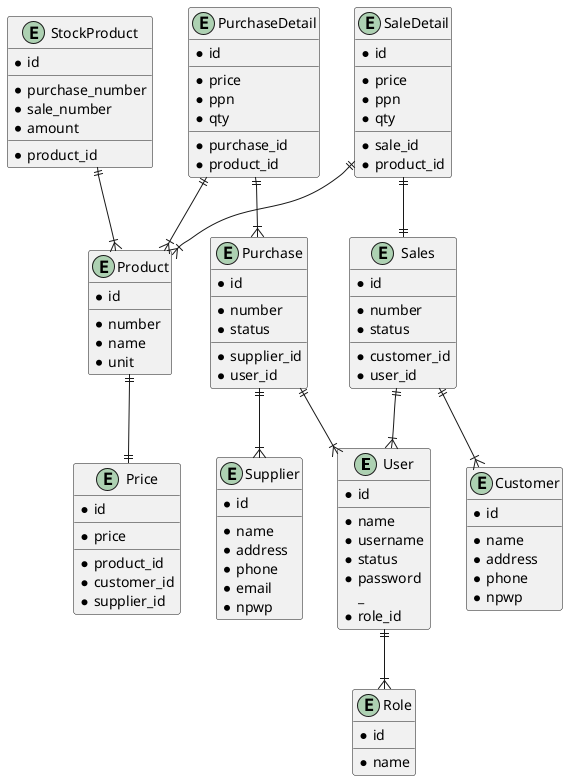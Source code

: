 @startuml Database

entity User {
  * id
  __
  * name
  * username
  * status
  * password
  _
  * role_id
}

entity Role {
  * id
  __
  * name
}

entity Customer {
  * id
  __
  * name
  * address
  * phone
  * npwp
}

entity Product {
  * id
  __
  * number
  * name
  * unit
}

entity Supplier {
  * id
  __
  * name
  * address
  * phone
  * email
  * npwp
}

entity Purchase {
  * id
  __
  * number
  * status
  __
  * supplier_id
  * user_id
}

entity Sales {
  * id
  __
  * number
  * status
  __
  * customer_id
  * user_id
}

entity StockProduct {
  * id
  __
  * purchase_number
  * sale_number
  * amount
  __
  * product_id
}

entity Price {
  * id
  __
  * price
  __
  * product_id
  * customer_id
  * supplier_id
}

entity SaleDetail {
  * id
  __
  * price
  * ppn
  * qty
  __
  * sale_id
  * product_id
}

entity PurchaseDetail {
  * id
  __
  * price
  * ppn
  * qty
  __
  * purchase_id
  * product_id
}

User ||--|{ Role
Purchase ||--|{ Supplier
Purchase ||--|{ User
Sales ||--|{ Customer
Sales ||--|{ User
StockProduct ||--|{ Product
PurchaseDetail ||--|{ Purchase
PurchaseDetail ||--|{ Product
SaleDetail ||--|| Sales
SaleDetail ||--|{ Product
Product ||--|| Price